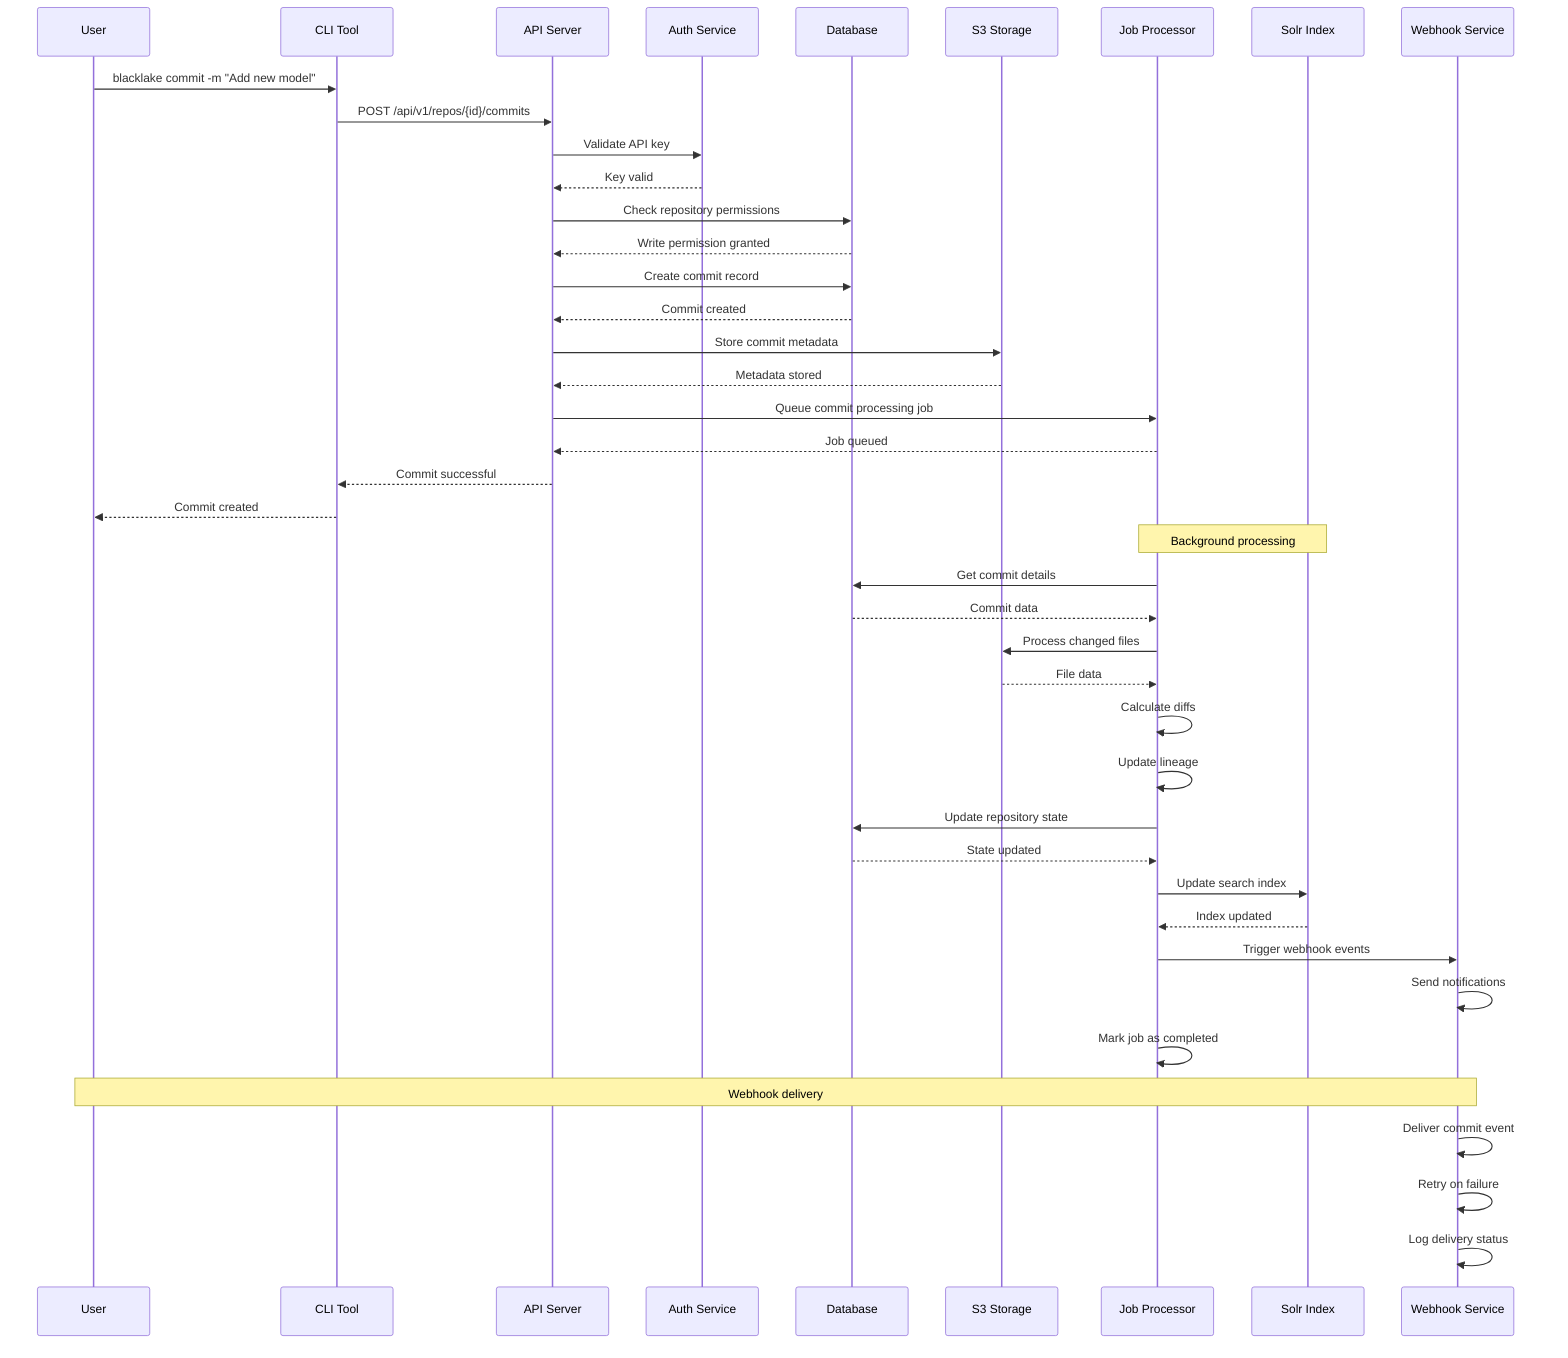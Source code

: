 sequenceDiagram
    participant U as User
    participant CLI as CLI Tool
    participant API as API Server
    participant AUTH as Auth Service
    participant DB as Database
    participant S3 as S3 Storage
    participant JOB as Job Processor
    participant SOLR as Solr Index
    participant WEBHOOK as Webhook Service

    U->>CLI: blacklake commit -m "Add new model"
    CLI->>API: POST /api/v1/repos/{id}/commits
    
    API->>AUTH: Validate API key
    AUTH-->>API: Key valid
    
    API->>DB: Check repository permissions
    DB-->>API: Write permission granted
    
    API->>DB: Create commit record
    DB-->>API: Commit created
    
    API->>S3: Store commit metadata
    S3-->>API: Metadata stored
    
    API->>JOB: Queue commit processing job
    JOB-->>API: Job queued
    
    API-->>CLI: Commit successful
    CLI-->>U: Commit created
    
    Note over JOB,SOLR: Background processing
    JOB->>DB: Get commit details
    DB-->>JOB: Commit data
    
    JOB->>S3: Process changed files
    S3-->>JOB: File data
    
    JOB->>JOB: Calculate diffs
    JOB->>JOB: Update lineage
    
    JOB->>DB: Update repository state
    DB-->>JOB: State updated
    
    JOB->>SOLR: Update search index
    SOLR-->>JOB: Index updated
    
    JOB->>WEBHOOK: Trigger webhook events
    WEBHOOK->>WEBHOOK: Send notifications
    
    JOB->>JOB: Mark job as completed
    
    Note over U,WEBHOOK: Webhook delivery
    WEBHOOK->>WEBHOOK: Deliver commit event
    WEBHOOK->>WEBHOOK: Retry on failure
    WEBHOOK->>WEBHOOK: Log delivery status